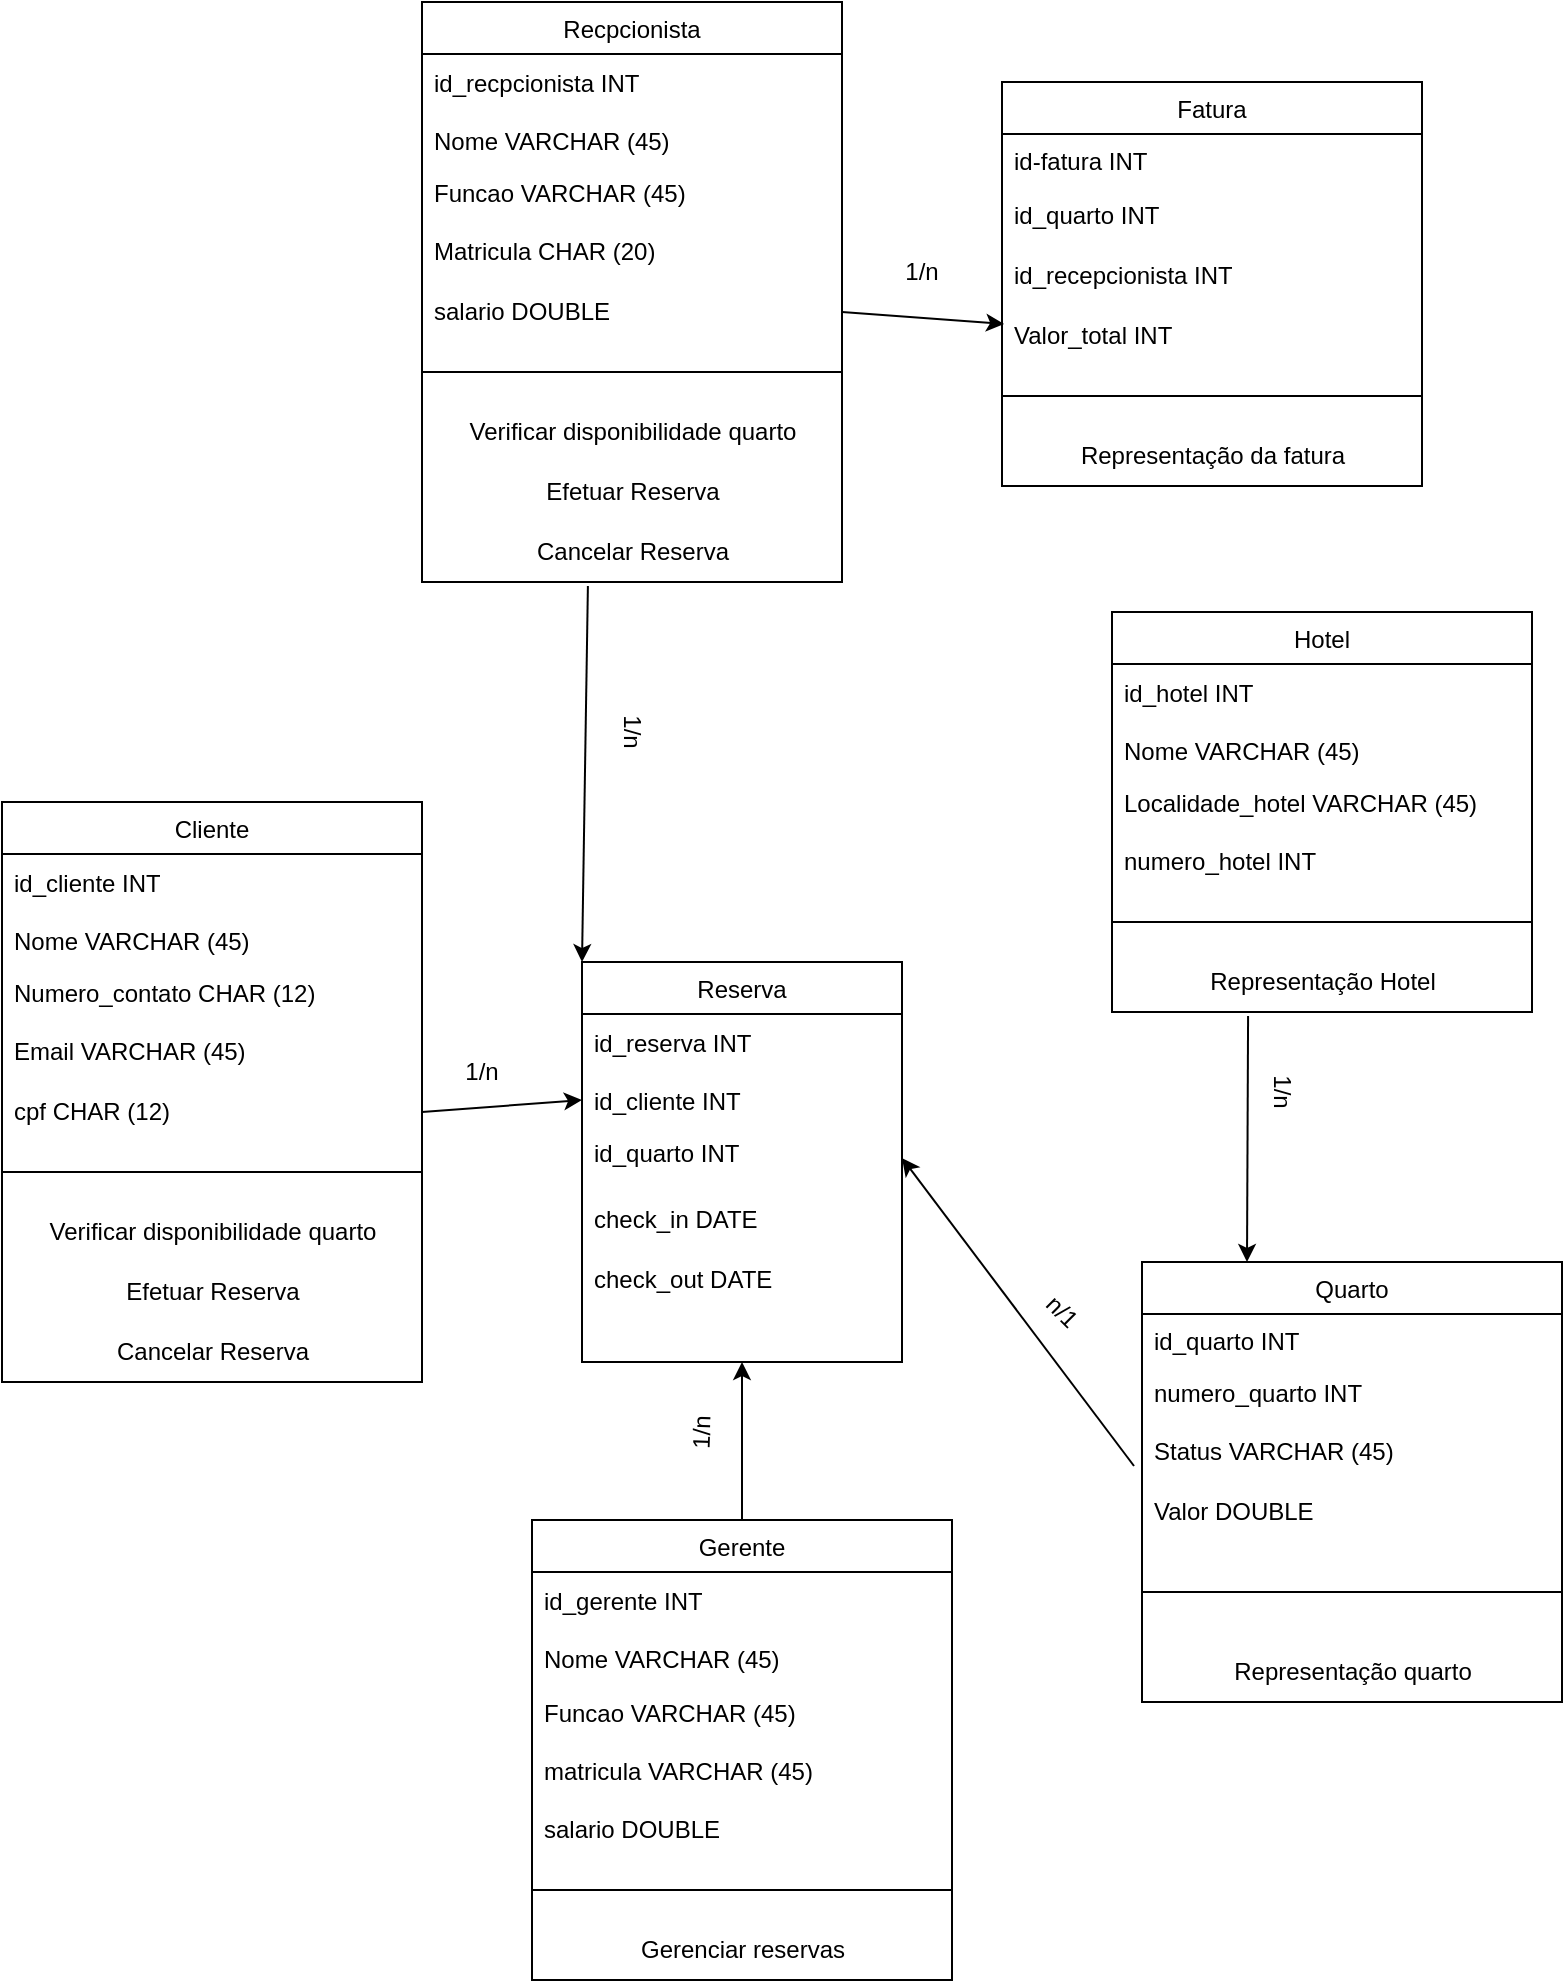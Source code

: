 <mxfile version="22.0.8" type="google">
  <diagram id="C5RBs43oDa-KdzZeNtuy" name="Page-1">
    <mxGraphModel grid="1" page="1" gridSize="10" guides="1" tooltips="1" connect="1" arrows="1" fold="1" pageScale="1" pageWidth="827" pageHeight="1169" math="0" shadow="0">
      <root>
        <mxCell id="WIyWlLk6GJQsqaUBKTNV-0" />
        <mxCell id="WIyWlLk6GJQsqaUBKTNV-1" parent="WIyWlLk6GJQsqaUBKTNV-0" />
        <mxCell id="InnAJt0MvJRJlryMZ7JZ-24" value="Reserva" style="swimlane;fontStyle=0;align=center;verticalAlign=top;childLayout=stackLayout;horizontal=1;startSize=26;horizontalStack=0;resizeParent=1;resizeLast=0;collapsible=1;marginBottom=0;rounded=0;shadow=0;strokeWidth=1;" vertex="1" parent="WIyWlLk6GJQsqaUBKTNV-1">
          <mxGeometry x="290" y="660" width="160" height="200" as="geometry">
            <mxRectangle x="550" y="140" width="160" height="26" as="alternateBounds" />
          </mxGeometry>
        </mxCell>
        <mxCell id="InnAJt0MvJRJlryMZ7JZ-58" value="id_reserva INT" style="text;strokeColor=none;fillColor=none;align=left;verticalAlign=middle;spacingLeft=4;spacingRight=4;overflow=hidden;points=[[0,0.5],[1,0.5]];portConstraint=eastwest;rotatable=0;whiteSpace=wrap;html=1;" vertex="1" parent="InnAJt0MvJRJlryMZ7JZ-24">
          <mxGeometry y="26" width="160" height="30" as="geometry" />
        </mxCell>
        <mxCell id="InnAJt0MvJRJlryMZ7JZ-26" value="id_cliente INT" style="text;align=left;verticalAlign=top;spacingLeft=4;spacingRight=4;overflow=hidden;rotatable=0;points=[[0,0.5],[1,0.5]];portConstraint=eastwest;rounded=0;shadow=0;html=0;" vertex="1" parent="InnAJt0MvJRJlryMZ7JZ-24">
          <mxGeometry y="56" width="160" height="26" as="geometry" />
        </mxCell>
        <mxCell id="InnAJt0MvJRJlryMZ7JZ-27" value="id_quarto INT" style="text;align=left;verticalAlign=top;spacingLeft=4;spacingRight=4;overflow=hidden;rotatable=0;points=[[0,0.5],[1,0.5]];portConstraint=eastwest;rounded=0;shadow=0;html=0;" vertex="1" parent="InnAJt0MvJRJlryMZ7JZ-24">
          <mxGeometry y="82" width="160" height="32" as="geometry" />
        </mxCell>
        <mxCell id="InnAJt0MvJRJlryMZ7JZ-60" value="check_in DATE" style="text;strokeColor=none;fillColor=none;align=left;verticalAlign=middle;spacingLeft=4;spacingRight=4;overflow=hidden;points=[[0,0.5],[1,0.5]];portConstraint=eastwest;rotatable=0;whiteSpace=wrap;html=1;" vertex="1" parent="InnAJt0MvJRJlryMZ7JZ-24">
          <mxGeometry y="114" width="160" height="30" as="geometry" />
        </mxCell>
        <mxCell id="InnAJt0MvJRJlryMZ7JZ-102" value="check_out DATE" style="text;strokeColor=none;fillColor=none;align=left;verticalAlign=middle;spacingLeft=4;spacingRight=4;overflow=hidden;points=[[0,0.5],[1,0.5]];portConstraint=eastwest;rotatable=0;whiteSpace=wrap;html=1;" vertex="1" parent="InnAJt0MvJRJlryMZ7JZ-24">
          <mxGeometry y="144" width="160" height="30" as="geometry" />
        </mxCell>
        <mxCell id="InnAJt0MvJRJlryMZ7JZ-30" value="Recpcionista" style="swimlane;fontStyle=0;align=center;verticalAlign=top;childLayout=stackLayout;horizontal=1;startSize=26;horizontalStack=0;resizeParent=1;resizeLast=0;collapsible=1;marginBottom=0;rounded=0;shadow=0;strokeWidth=1;" vertex="1" parent="WIyWlLk6GJQsqaUBKTNV-1">
          <mxGeometry x="210" y="180" width="210" height="290" as="geometry">
            <mxRectangle x="130" y="380" width="160" height="26" as="alternateBounds" />
          </mxGeometry>
        </mxCell>
        <mxCell id="InnAJt0MvJRJlryMZ7JZ-59" value="id_recpcionista INT" style="text;strokeColor=none;fillColor=none;align=left;verticalAlign=middle;spacingLeft=4;spacingRight=4;overflow=hidden;points=[[0,0.5],[1,0.5]];portConstraint=eastwest;rotatable=0;whiteSpace=wrap;html=1;" vertex="1" parent="InnAJt0MvJRJlryMZ7JZ-30">
          <mxGeometry y="26" width="210" height="30" as="geometry" />
        </mxCell>
        <mxCell id="InnAJt0MvJRJlryMZ7JZ-31" value="Nome VARCHAR (45)&#xa;" style="text;align=left;verticalAlign=top;spacingLeft=4;spacingRight=4;overflow=hidden;rotatable=0;points=[[0,0.5],[1,0.5]];portConstraint=eastwest;" vertex="1" parent="InnAJt0MvJRJlryMZ7JZ-30">
          <mxGeometry y="56" width="210" height="26" as="geometry" />
        </mxCell>
        <mxCell id="InnAJt0MvJRJlryMZ7JZ-32" value="Funcao VARCHAR (45)" style="text;align=left;verticalAlign=top;spacingLeft=4;spacingRight=4;overflow=hidden;rotatable=0;points=[[0,0.5],[1,0.5]];portConstraint=eastwest;rounded=0;shadow=0;html=0;" vertex="1" parent="InnAJt0MvJRJlryMZ7JZ-30">
          <mxGeometry y="82" width="210" height="28" as="geometry" />
        </mxCell>
        <mxCell id="InnAJt0MvJRJlryMZ7JZ-57" value="Matricula CHAR (20)" style="text;strokeColor=none;fillColor=none;align=left;verticalAlign=middle;spacingLeft=4;spacingRight=4;overflow=hidden;points=[[0,0.5],[1,0.5]];portConstraint=eastwest;rotatable=0;whiteSpace=wrap;html=1;" vertex="1" parent="InnAJt0MvJRJlryMZ7JZ-30">
          <mxGeometry y="110" width="210" height="30" as="geometry" />
        </mxCell>
        <mxCell id="InnAJt0MvJRJlryMZ7JZ-75" value="salario DOUBLE" style="text;strokeColor=none;fillColor=none;align=left;verticalAlign=middle;spacingLeft=4;spacingRight=4;overflow=hidden;points=[[0,0.5],[1,0.5]];portConstraint=eastwest;rotatable=0;whiteSpace=wrap;html=1;" vertex="1" parent="InnAJt0MvJRJlryMZ7JZ-30">
          <mxGeometry y="140" width="210" height="30" as="geometry" />
        </mxCell>
        <mxCell id="InnAJt0MvJRJlryMZ7JZ-33" value="" style="line;html=1;strokeWidth=1;align=left;verticalAlign=middle;spacingTop=-1;spacingLeft=3;spacingRight=3;rotatable=0;labelPosition=right;points=[];portConstraint=eastwest;" vertex="1" parent="InnAJt0MvJRJlryMZ7JZ-30">
          <mxGeometry y="170" width="210" height="30" as="geometry" />
        </mxCell>
        <mxCell id="InnAJt0MvJRJlryMZ7JZ-36" value="Verificar disponibilidade quarto" style="text;html=1;align=center;verticalAlign=middle;resizable=0;points=[];autosize=1;strokeColor=none;fillColor=none;" vertex="1" parent="InnAJt0MvJRJlryMZ7JZ-30">
          <mxGeometry y="200" width="210" height="30" as="geometry" />
        </mxCell>
        <mxCell id="InnAJt0MvJRJlryMZ7JZ-37" value="Efetuar Reserva" style="text;html=1;align=center;verticalAlign=middle;resizable=0;points=[];autosize=1;strokeColor=none;fillColor=none;" vertex="1" parent="InnAJt0MvJRJlryMZ7JZ-30">
          <mxGeometry y="230" width="210" height="30" as="geometry" />
        </mxCell>
        <mxCell id="InnAJt0MvJRJlryMZ7JZ-38" value="Cancelar Reserva" style="text;html=1;align=center;verticalAlign=middle;resizable=0;points=[];autosize=1;strokeColor=none;fillColor=none;" vertex="1" parent="InnAJt0MvJRJlryMZ7JZ-30">
          <mxGeometry y="260" width="210" height="30" as="geometry" />
        </mxCell>
        <mxCell id="InnAJt0MvJRJlryMZ7JZ-45" value="Cliente" style="swimlane;fontStyle=0;align=center;verticalAlign=top;childLayout=stackLayout;horizontal=1;startSize=26;horizontalStack=0;resizeParent=1;resizeLast=0;collapsible=1;marginBottom=0;rounded=0;shadow=0;strokeWidth=1;" vertex="1" parent="WIyWlLk6GJQsqaUBKTNV-1">
          <mxGeometry y="580" width="210" height="290" as="geometry">
            <mxRectangle x="130" y="380" width="160" height="26" as="alternateBounds" />
          </mxGeometry>
        </mxCell>
        <mxCell id="InnAJt0MvJRJlryMZ7JZ-56" value="id_cliente INT" style="text;strokeColor=none;fillColor=none;align=left;verticalAlign=middle;spacingLeft=4;spacingRight=4;overflow=hidden;points=[[0,0.5],[1,0.5]];portConstraint=eastwest;rotatable=0;whiteSpace=wrap;html=1;" vertex="1" parent="InnAJt0MvJRJlryMZ7JZ-45">
          <mxGeometry y="26" width="210" height="30" as="geometry" />
        </mxCell>
        <mxCell id="InnAJt0MvJRJlryMZ7JZ-46" value="Nome VARCHAR (45)&#xa;" style="text;align=left;verticalAlign=top;spacingLeft=4;spacingRight=4;overflow=hidden;rotatable=0;points=[[0,0.5],[1,0.5]];portConstraint=eastwest;" vertex="1" parent="InnAJt0MvJRJlryMZ7JZ-45">
          <mxGeometry y="56" width="210" height="26" as="geometry" />
        </mxCell>
        <mxCell id="InnAJt0MvJRJlryMZ7JZ-47" value="Numero_contato CHAR (12)" style="text;align=left;verticalAlign=top;spacingLeft=4;spacingRight=4;overflow=hidden;rotatable=0;points=[[0,0.5],[1,0.5]];portConstraint=eastwest;rounded=0;shadow=0;html=0;" vertex="1" parent="InnAJt0MvJRJlryMZ7JZ-45">
          <mxGeometry y="82" width="210" height="28" as="geometry" />
        </mxCell>
        <mxCell id="InnAJt0MvJRJlryMZ7JZ-52" value="Email VARCHAR (45)" style="text;strokeColor=none;fillColor=none;align=left;verticalAlign=middle;spacingLeft=4;spacingRight=4;overflow=hidden;points=[[0,0.5],[1,0.5]];portConstraint=eastwest;rotatable=0;whiteSpace=wrap;html=1;" vertex="1" parent="InnAJt0MvJRJlryMZ7JZ-45">
          <mxGeometry y="110" width="210" height="30" as="geometry" />
        </mxCell>
        <mxCell id="InnAJt0MvJRJlryMZ7JZ-53" value="cpf CHAR (12)" style="text;strokeColor=none;fillColor=none;align=left;verticalAlign=middle;spacingLeft=4;spacingRight=4;overflow=hidden;points=[[0,0.5],[1,0.5]];portConstraint=eastwest;rotatable=0;whiteSpace=wrap;html=1;" vertex="1" parent="InnAJt0MvJRJlryMZ7JZ-45">
          <mxGeometry y="140" width="210" height="30" as="geometry" />
        </mxCell>
        <mxCell id="InnAJt0MvJRJlryMZ7JZ-48" value="" style="line;html=1;strokeWidth=1;align=left;verticalAlign=middle;spacingTop=-1;spacingLeft=3;spacingRight=3;rotatable=0;labelPosition=right;points=[];portConstraint=eastwest;" vertex="1" parent="InnAJt0MvJRJlryMZ7JZ-45">
          <mxGeometry y="170" width="210" height="30" as="geometry" />
        </mxCell>
        <mxCell id="InnAJt0MvJRJlryMZ7JZ-49" value="Verificar disponibilidade quarto" style="text;html=1;align=center;verticalAlign=middle;resizable=0;points=[];autosize=1;strokeColor=none;fillColor=none;" vertex="1" parent="InnAJt0MvJRJlryMZ7JZ-45">
          <mxGeometry y="200" width="210" height="30" as="geometry" />
        </mxCell>
        <mxCell id="InnAJt0MvJRJlryMZ7JZ-50" value="Efetuar Reserva" style="text;html=1;align=center;verticalAlign=middle;resizable=0;points=[];autosize=1;strokeColor=none;fillColor=none;" vertex="1" parent="InnAJt0MvJRJlryMZ7JZ-45">
          <mxGeometry y="230" width="210" height="30" as="geometry" />
        </mxCell>
        <mxCell id="InnAJt0MvJRJlryMZ7JZ-51" value="Cancelar Reserva" style="text;html=1;align=center;verticalAlign=middle;resizable=0;points=[];autosize=1;strokeColor=none;fillColor=none;" vertex="1" parent="InnAJt0MvJRJlryMZ7JZ-45">
          <mxGeometry y="260" width="210" height="30" as="geometry" />
        </mxCell>
        <mxCell id="InnAJt0MvJRJlryMZ7JZ-55" value="" style="endArrow=classic;html=1;rounded=0;entryX=0;entryY=0.5;entryDx=0;entryDy=0;exitX=1;exitY=0.5;exitDx=0;exitDy=0;" edge="1" parent="WIyWlLk6GJQsqaUBKTNV-1" source="InnAJt0MvJRJlryMZ7JZ-53" target="InnAJt0MvJRJlryMZ7JZ-26">
          <mxGeometry width="50" height="50" relative="1" as="geometry">
            <mxPoint x="390" y="280" as="sourcePoint" />
            <mxPoint x="440" y="230" as="targetPoint" />
          </mxGeometry>
        </mxCell>
        <mxCell id="InnAJt0MvJRJlryMZ7JZ-61" value="Gerente" style="swimlane;fontStyle=0;align=center;verticalAlign=top;childLayout=stackLayout;horizontal=1;startSize=26;horizontalStack=0;resizeParent=1;resizeLast=0;collapsible=1;marginBottom=0;rounded=0;shadow=0;strokeWidth=1;" vertex="1" parent="WIyWlLk6GJQsqaUBKTNV-1">
          <mxGeometry x="265" y="939" width="210" height="230" as="geometry">
            <mxRectangle x="130" y="380" width="160" height="26" as="alternateBounds" />
          </mxGeometry>
        </mxCell>
        <mxCell id="InnAJt0MvJRJlryMZ7JZ-76" value="id_gerente INT" style="text;strokeColor=none;fillColor=none;align=left;verticalAlign=middle;spacingLeft=4;spacingRight=4;overflow=hidden;points=[[0,0.5],[1,0.5]];portConstraint=eastwest;rotatable=0;whiteSpace=wrap;html=1;" vertex="1" parent="InnAJt0MvJRJlryMZ7JZ-61">
          <mxGeometry y="26" width="210" height="30" as="geometry" />
        </mxCell>
        <mxCell id="InnAJt0MvJRJlryMZ7JZ-62" value="Nome VARCHAR (45)&#xa;" style="text;align=left;verticalAlign=top;spacingLeft=4;spacingRight=4;overflow=hidden;rotatable=0;points=[[0,0.5],[1,0.5]];portConstraint=eastwest;" vertex="1" parent="InnAJt0MvJRJlryMZ7JZ-61">
          <mxGeometry y="56" width="210" height="26" as="geometry" />
        </mxCell>
        <mxCell id="InnAJt0MvJRJlryMZ7JZ-77" value="Funcao VARCHAR (45)" style="text;strokeColor=none;fillColor=none;align=left;verticalAlign=middle;spacingLeft=4;spacingRight=4;overflow=hidden;points=[[0,0.5],[1,0.5]];portConstraint=eastwest;rotatable=0;whiteSpace=wrap;html=1;" vertex="1" parent="InnAJt0MvJRJlryMZ7JZ-61">
          <mxGeometry y="82" width="210" height="30" as="geometry" />
        </mxCell>
        <mxCell id="InnAJt0MvJRJlryMZ7JZ-63" value="matricula VARCHAR (45)" style="text;align=left;verticalAlign=top;spacingLeft=4;spacingRight=4;overflow=hidden;rotatable=0;points=[[0,0.5],[1,0.5]];portConstraint=eastwest;rounded=0;shadow=0;html=0;" vertex="1" parent="InnAJt0MvJRJlryMZ7JZ-61">
          <mxGeometry y="112" width="210" height="28" as="geometry" />
        </mxCell>
        <mxCell id="InnAJt0MvJRJlryMZ7JZ-78" value="salario DOUBLE" style="text;strokeColor=none;fillColor=none;align=left;verticalAlign=middle;spacingLeft=4;spacingRight=4;overflow=hidden;points=[[0,0.5],[1,0.5]];portConstraint=eastwest;rotatable=0;whiteSpace=wrap;html=1;" vertex="1" parent="InnAJt0MvJRJlryMZ7JZ-61">
          <mxGeometry y="140" width="210" height="30" as="geometry" />
        </mxCell>
        <mxCell id="InnAJt0MvJRJlryMZ7JZ-64" value="" style="line;html=1;strokeWidth=1;align=left;verticalAlign=middle;spacingTop=-1;spacingLeft=3;spacingRight=3;rotatable=0;labelPosition=right;points=[];portConstraint=eastwest;" vertex="1" parent="InnAJt0MvJRJlryMZ7JZ-61">
          <mxGeometry y="170" width="210" height="30" as="geometry" />
        </mxCell>
        <mxCell id="InnAJt0MvJRJlryMZ7JZ-65" value="Gerenciar reservas" style="text;html=1;align=center;verticalAlign=middle;resizable=0;points=[];autosize=1;strokeColor=none;fillColor=none;" vertex="1" parent="InnAJt0MvJRJlryMZ7JZ-61">
          <mxGeometry y="200" width="210" height="30" as="geometry" />
        </mxCell>
        <mxCell id="InnAJt0MvJRJlryMZ7JZ-74" value="1/n" style="text;html=1;strokeColor=none;fillColor=none;align=center;verticalAlign=middle;whiteSpace=wrap;rounded=0;" vertex="1" parent="WIyWlLk6GJQsqaUBKTNV-1">
          <mxGeometry x="210" y="700" width="60" height="30" as="geometry" />
        </mxCell>
        <mxCell id="InnAJt0MvJRJlryMZ7JZ-81" value="Quarto" style="swimlane;fontStyle=0;align=center;verticalAlign=top;childLayout=stackLayout;horizontal=1;startSize=26;horizontalStack=0;resizeParent=1;resizeLast=0;collapsible=1;marginBottom=0;rounded=0;shadow=0;strokeWidth=1;" vertex="1" parent="WIyWlLk6GJQsqaUBKTNV-1">
          <mxGeometry x="570" y="810" width="210" height="220" as="geometry">
            <mxRectangle x="130" y="380" width="160" height="26" as="alternateBounds" />
          </mxGeometry>
        </mxCell>
        <mxCell id="InnAJt0MvJRJlryMZ7JZ-82" value="id_quarto INT" style="text;align=left;verticalAlign=top;spacingLeft=4;spacingRight=4;overflow=hidden;rotatable=0;points=[[0,0.5],[1,0.5]];portConstraint=eastwest;" vertex="1" parent="InnAJt0MvJRJlryMZ7JZ-81">
          <mxGeometry y="26" width="210" height="26" as="geometry" />
        </mxCell>
        <mxCell id="InnAJt0MvJRJlryMZ7JZ-83" value="numero_quarto INT" style="text;align=left;verticalAlign=top;spacingLeft=4;spacingRight=4;overflow=hidden;rotatable=0;points=[[0,0.5],[1,0.5]];portConstraint=eastwest;rounded=0;shadow=0;html=0;" vertex="1" parent="InnAJt0MvJRJlryMZ7JZ-81">
          <mxGeometry y="52" width="210" height="28" as="geometry" />
        </mxCell>
        <mxCell id="InnAJt0MvJRJlryMZ7JZ-89" value="Status VARCHAR (45)" style="text;strokeColor=none;fillColor=none;align=left;verticalAlign=middle;spacingLeft=4;spacingRight=4;overflow=hidden;points=[[0,0.5],[1,0.5]];portConstraint=eastwest;rotatable=0;whiteSpace=wrap;html=1;" vertex="1" parent="InnAJt0MvJRJlryMZ7JZ-81">
          <mxGeometry y="80" width="210" height="30" as="geometry" />
        </mxCell>
        <mxCell id="InnAJt0MvJRJlryMZ7JZ-90" value="Valor DOUBLE" style="text;strokeColor=none;fillColor=none;align=left;verticalAlign=middle;spacingLeft=4;spacingRight=4;overflow=hidden;points=[[0,0.5],[1,0.5]];portConstraint=eastwest;rotatable=0;whiteSpace=wrap;html=1;" vertex="1" parent="InnAJt0MvJRJlryMZ7JZ-81">
          <mxGeometry y="110" width="210" height="30" as="geometry" />
        </mxCell>
        <mxCell id="InnAJt0MvJRJlryMZ7JZ-84" value="" style="line;html=1;strokeWidth=1;align=left;verticalAlign=middle;spacingTop=-1;spacingLeft=3;spacingRight=3;rotatable=0;labelPosition=right;points=[];portConstraint=eastwest;" vertex="1" parent="InnAJt0MvJRJlryMZ7JZ-81">
          <mxGeometry y="140" width="210" height="50" as="geometry" />
        </mxCell>
        <mxCell id="InnAJt0MvJRJlryMZ7JZ-85" value="Representação quarto" style="text;html=1;align=center;verticalAlign=middle;resizable=0;points=[];autosize=1;strokeColor=none;fillColor=none;" vertex="1" parent="InnAJt0MvJRJlryMZ7JZ-81">
          <mxGeometry y="190" width="210" height="30" as="geometry" />
        </mxCell>
        <mxCell id="InnAJt0MvJRJlryMZ7JZ-91" value="Hotel" style="swimlane;fontStyle=0;align=center;verticalAlign=top;childLayout=stackLayout;horizontal=1;startSize=26;horizontalStack=0;resizeParent=1;resizeLast=0;collapsible=1;marginBottom=0;rounded=0;shadow=0;strokeWidth=1;" vertex="1" parent="WIyWlLk6GJQsqaUBKTNV-1">
          <mxGeometry x="555" y="485" width="210" height="200" as="geometry">
            <mxRectangle x="130" y="380" width="160" height="26" as="alternateBounds" />
          </mxGeometry>
        </mxCell>
        <mxCell id="InnAJt0MvJRJlryMZ7JZ-100" value="id_hotel INT" style="text;strokeColor=none;fillColor=none;align=left;verticalAlign=middle;spacingLeft=4;spacingRight=4;overflow=hidden;points=[[0,0.5],[1,0.5]];portConstraint=eastwest;rotatable=0;whiteSpace=wrap;html=1;" vertex="1" parent="InnAJt0MvJRJlryMZ7JZ-91">
          <mxGeometry y="26" width="210" height="30" as="geometry" />
        </mxCell>
        <mxCell id="InnAJt0MvJRJlryMZ7JZ-92" value="Nome VARCHAR (45)&#xa;" style="text;align=left;verticalAlign=top;spacingLeft=4;spacingRight=4;overflow=hidden;rotatable=0;points=[[0,0.5],[1,0.5]];portConstraint=eastwest;" vertex="1" parent="InnAJt0MvJRJlryMZ7JZ-91">
          <mxGeometry y="56" width="210" height="26" as="geometry" />
        </mxCell>
        <mxCell id="InnAJt0MvJRJlryMZ7JZ-93" value="Localidade_hotel VARCHAR (45)" style="text;align=left;verticalAlign=top;spacingLeft=4;spacingRight=4;overflow=hidden;rotatable=0;points=[[0,0.5],[1,0.5]];portConstraint=eastwest;rounded=0;shadow=0;html=0;" vertex="1" parent="InnAJt0MvJRJlryMZ7JZ-91">
          <mxGeometry y="82" width="210" height="28" as="geometry" />
        </mxCell>
        <mxCell id="InnAJt0MvJRJlryMZ7JZ-101" value="numero_hotel INT" style="text;strokeColor=none;fillColor=none;align=left;verticalAlign=middle;spacingLeft=4;spacingRight=4;overflow=hidden;points=[[0,0.5],[1,0.5]];portConstraint=eastwest;rotatable=0;whiteSpace=wrap;html=1;" vertex="1" parent="InnAJt0MvJRJlryMZ7JZ-91">
          <mxGeometry y="110" width="210" height="30" as="geometry" />
        </mxCell>
        <mxCell id="InnAJt0MvJRJlryMZ7JZ-94" value="" style="line;html=1;strokeWidth=1;align=left;verticalAlign=middle;spacingTop=-1;spacingLeft=3;spacingRight=3;rotatable=0;labelPosition=right;points=[];portConstraint=eastwest;" vertex="1" parent="InnAJt0MvJRJlryMZ7JZ-91">
          <mxGeometry y="140" width="210" height="30" as="geometry" />
        </mxCell>
        <mxCell id="InnAJt0MvJRJlryMZ7JZ-95" value="Representação Hotel" style="text;html=1;align=center;verticalAlign=middle;resizable=0;points=[];autosize=1;strokeColor=none;fillColor=none;" vertex="1" parent="InnAJt0MvJRJlryMZ7JZ-91">
          <mxGeometry y="170" width="210" height="30" as="geometry" />
        </mxCell>
        <mxCell id="InnAJt0MvJRJlryMZ7JZ-103" value="Fatura" style="swimlane;fontStyle=0;align=center;verticalAlign=top;childLayout=stackLayout;horizontal=1;startSize=26;horizontalStack=0;resizeParent=1;resizeLast=0;collapsible=1;marginBottom=0;rounded=0;shadow=0;strokeWidth=1;" vertex="1" parent="WIyWlLk6GJQsqaUBKTNV-1">
          <mxGeometry x="500" y="220" width="210" height="202" as="geometry">
            <mxRectangle x="130" y="380" width="160" height="26" as="alternateBounds" />
          </mxGeometry>
        </mxCell>
        <mxCell id="InnAJt0MvJRJlryMZ7JZ-104" value="id-fatura INT" style="text;align=left;verticalAlign=top;spacingLeft=4;spacingRight=4;overflow=hidden;rotatable=0;points=[[0,0.5],[1,0.5]];portConstraint=eastwest;" vertex="1" parent="InnAJt0MvJRJlryMZ7JZ-103">
          <mxGeometry y="26" width="210" height="26" as="geometry" />
        </mxCell>
        <mxCell id="InnAJt0MvJRJlryMZ7JZ-111" value="id_quarto INT" style="text;strokeColor=none;fillColor=none;align=left;verticalAlign=middle;spacingLeft=4;spacingRight=4;overflow=hidden;points=[[0,0.5],[1,0.5]];portConstraint=eastwest;rotatable=0;whiteSpace=wrap;html=1;" vertex="1" parent="InnAJt0MvJRJlryMZ7JZ-103">
          <mxGeometry y="52" width="210" height="30" as="geometry" />
        </mxCell>
        <mxCell id="InnAJt0MvJRJlryMZ7JZ-113" value="id_recepcionista INT" style="text;strokeColor=none;fillColor=none;align=left;verticalAlign=middle;spacingLeft=4;spacingRight=4;overflow=hidden;points=[[0,0.5],[1,0.5]];portConstraint=eastwest;rotatable=0;whiteSpace=wrap;html=1;" vertex="1" parent="InnAJt0MvJRJlryMZ7JZ-103">
          <mxGeometry y="82" width="210" height="30" as="geometry" />
        </mxCell>
        <mxCell id="InnAJt0MvJRJlryMZ7JZ-114" value="Valor_total INT" style="text;strokeColor=none;fillColor=none;align=left;verticalAlign=middle;spacingLeft=4;spacingRight=4;overflow=hidden;points=[[0,0.5],[1,0.5]];portConstraint=eastwest;rotatable=0;whiteSpace=wrap;html=1;" vertex="1" parent="InnAJt0MvJRJlryMZ7JZ-103">
          <mxGeometry y="112" width="210" height="30" as="geometry" />
        </mxCell>
        <mxCell id="InnAJt0MvJRJlryMZ7JZ-106" value="" style="line;html=1;strokeWidth=1;align=left;verticalAlign=middle;spacingTop=-1;spacingLeft=3;spacingRight=3;rotatable=0;labelPosition=right;points=[];portConstraint=eastwest;" vertex="1" parent="InnAJt0MvJRJlryMZ7JZ-103">
          <mxGeometry y="142" width="210" height="30" as="geometry" />
        </mxCell>
        <mxCell id="InnAJt0MvJRJlryMZ7JZ-107" value="Representação da fatura" style="text;html=1;align=center;verticalAlign=middle;resizable=0;points=[];autosize=1;strokeColor=none;fillColor=none;" vertex="1" parent="InnAJt0MvJRJlryMZ7JZ-103">
          <mxGeometry y="172" width="210" height="30" as="geometry" />
        </mxCell>
        <mxCell id="InnAJt0MvJRJlryMZ7JZ-132" value="1/n" style="text;html=1;strokeColor=none;fillColor=none;align=center;verticalAlign=middle;whiteSpace=wrap;rounded=0;rotation=90;" vertex="1" parent="WIyWlLk6GJQsqaUBKTNV-1">
          <mxGeometry x="285" y="530" width="60" height="30" as="geometry" />
        </mxCell>
        <mxCell id="InnAJt0MvJRJlryMZ7JZ-136" value="" style="endArrow=classic;html=1;rounded=0;exitX=1;exitY=0.5;exitDx=0;exitDy=0;entryX=0.005;entryY=0.3;entryDx=0;entryDy=0;entryPerimeter=0;" edge="1" parent="WIyWlLk6GJQsqaUBKTNV-1" source="InnAJt0MvJRJlryMZ7JZ-75" target="InnAJt0MvJRJlryMZ7JZ-114">
          <mxGeometry width="50" height="50" relative="1" as="geometry">
            <mxPoint x="700" y="-70" as="sourcePoint" />
            <mxPoint x="750" y="-120" as="targetPoint" />
          </mxGeometry>
        </mxCell>
        <mxCell id="InnAJt0MvJRJlryMZ7JZ-137" value="1/n" style="text;html=1;strokeColor=none;fillColor=none;align=center;verticalAlign=middle;whiteSpace=wrap;rounded=0;" vertex="1" parent="WIyWlLk6GJQsqaUBKTNV-1">
          <mxGeometry x="430" y="300" width="60" height="30" as="geometry" />
        </mxCell>
        <mxCell id="InnAJt0MvJRJlryMZ7JZ-138" value="" style="endArrow=classic;html=1;rounded=0;exitX=0.5;exitY=0;exitDx=0;exitDy=0;entryX=0.5;entryY=1;entryDx=0;entryDy=0;" edge="1" parent="WIyWlLk6GJQsqaUBKTNV-1" source="InnAJt0MvJRJlryMZ7JZ-61" target="InnAJt0MvJRJlryMZ7JZ-24">
          <mxGeometry width="50" height="50" relative="1" as="geometry">
            <mxPoint x="700" y="360" as="sourcePoint" />
            <mxPoint x="750" y="310" as="targetPoint" />
          </mxGeometry>
        </mxCell>
        <mxCell id="InnAJt0MvJRJlryMZ7JZ-139" value="1/n" style="text;html=1;strokeColor=none;fillColor=none;align=center;verticalAlign=middle;whiteSpace=wrap;rounded=0;rotation=-88;" vertex="1" parent="WIyWlLk6GJQsqaUBKTNV-1">
          <mxGeometry x="320" y="880" width="60" height="30" as="geometry" />
        </mxCell>
        <mxCell id="InnAJt0MvJRJlryMZ7JZ-141" value="1/n" style="text;html=1;strokeColor=none;fillColor=none;align=center;verticalAlign=middle;whiteSpace=wrap;rounded=0;rotation=90;" vertex="1" parent="WIyWlLk6GJQsqaUBKTNV-1">
          <mxGeometry x="610" y="710" width="60" height="30" as="geometry" />
        </mxCell>
        <mxCell id="InnAJt0MvJRJlryMZ7JZ-142" value="" style="endArrow=classic;html=1;rounded=0;entryX=1;entryY=0.5;entryDx=0;entryDy=0;exitX=-0.019;exitY=0.733;exitDx=0;exitDy=0;exitPerimeter=0;" edge="1" parent="WIyWlLk6GJQsqaUBKTNV-1" source="InnAJt0MvJRJlryMZ7JZ-89" target="InnAJt0MvJRJlryMZ7JZ-27">
          <mxGeometry width="50" height="50" relative="1" as="geometry">
            <mxPoint x="700" y="360" as="sourcePoint" />
            <mxPoint x="750" y="310" as="targetPoint" />
          </mxGeometry>
        </mxCell>
        <mxCell id="InnAJt0MvJRJlryMZ7JZ-143" value="n/1" style="text;html=1;strokeColor=none;fillColor=none;align=center;verticalAlign=middle;whiteSpace=wrap;rounded=0;rotation=45;" vertex="1" parent="WIyWlLk6GJQsqaUBKTNV-1">
          <mxGeometry x="500" y="820" width="60" height="30" as="geometry" />
        </mxCell>
        <mxCell id="InnAJt0MvJRJlryMZ7JZ-145" value="" style="endArrow=classic;html=1;rounded=0;exitX=0.395;exitY=1.067;exitDx=0;exitDy=0;exitPerimeter=0;entryX=0;entryY=0;entryDx=0;entryDy=0;" edge="1" parent="WIyWlLk6GJQsqaUBKTNV-1" source="InnAJt0MvJRJlryMZ7JZ-38" target="InnAJt0MvJRJlryMZ7JZ-24">
          <mxGeometry width="50" height="50" relative="1" as="geometry">
            <mxPoint x="620" y="400" as="sourcePoint" />
            <mxPoint x="670" y="350" as="targetPoint" />
          </mxGeometry>
        </mxCell>
        <mxCell id="InnAJt0MvJRJlryMZ7JZ-147" value="" style="endArrow=classic;html=1;rounded=0;entryX=0.25;entryY=0;entryDx=0;entryDy=0;exitX=0.324;exitY=1.067;exitDx=0;exitDy=0;exitPerimeter=0;" edge="1" parent="WIyWlLk6GJQsqaUBKTNV-1" source="InnAJt0MvJRJlryMZ7JZ-95" target="InnAJt0MvJRJlryMZ7JZ-81">
          <mxGeometry width="50" height="50" relative="1" as="geometry">
            <mxPoint x="623" y="690" as="sourcePoint" />
            <mxPoint x="670" y="660" as="targetPoint" />
          </mxGeometry>
        </mxCell>
      </root>
    </mxGraphModel>
  </diagram>
</mxfile>

